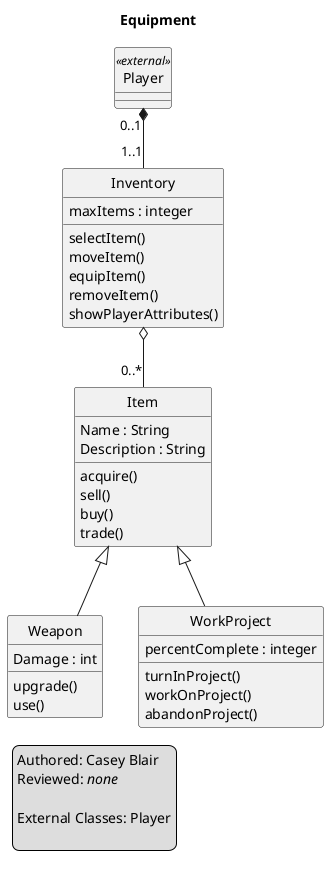 @startuml

title Equipment
hide circles

legend left
	Authored: Casey Blair
	Reviewed: <i>none</i>

	External Classes: Player

endlegend
class Player <<external>>

class Inventory {
selectItem()
moveItem()
equipItem()
removeItem()
showPlayerAttributes()
maxItems : integer
}

class Item{
acquire()
sell()
buy()
trade()
Name : String
Description : String
}

class Weapon{
upgrade()
use()
Damage : int
}

class WorkProject{
turnInProject()
workOnProject()
abandonProject()
percentComplete : integer
}


Player "0..1" *-- "1..1" Inventory
Inventory o-- "0..*" Item
Item <|-- Weapon
Item <|-- WorkProject

@enduml
